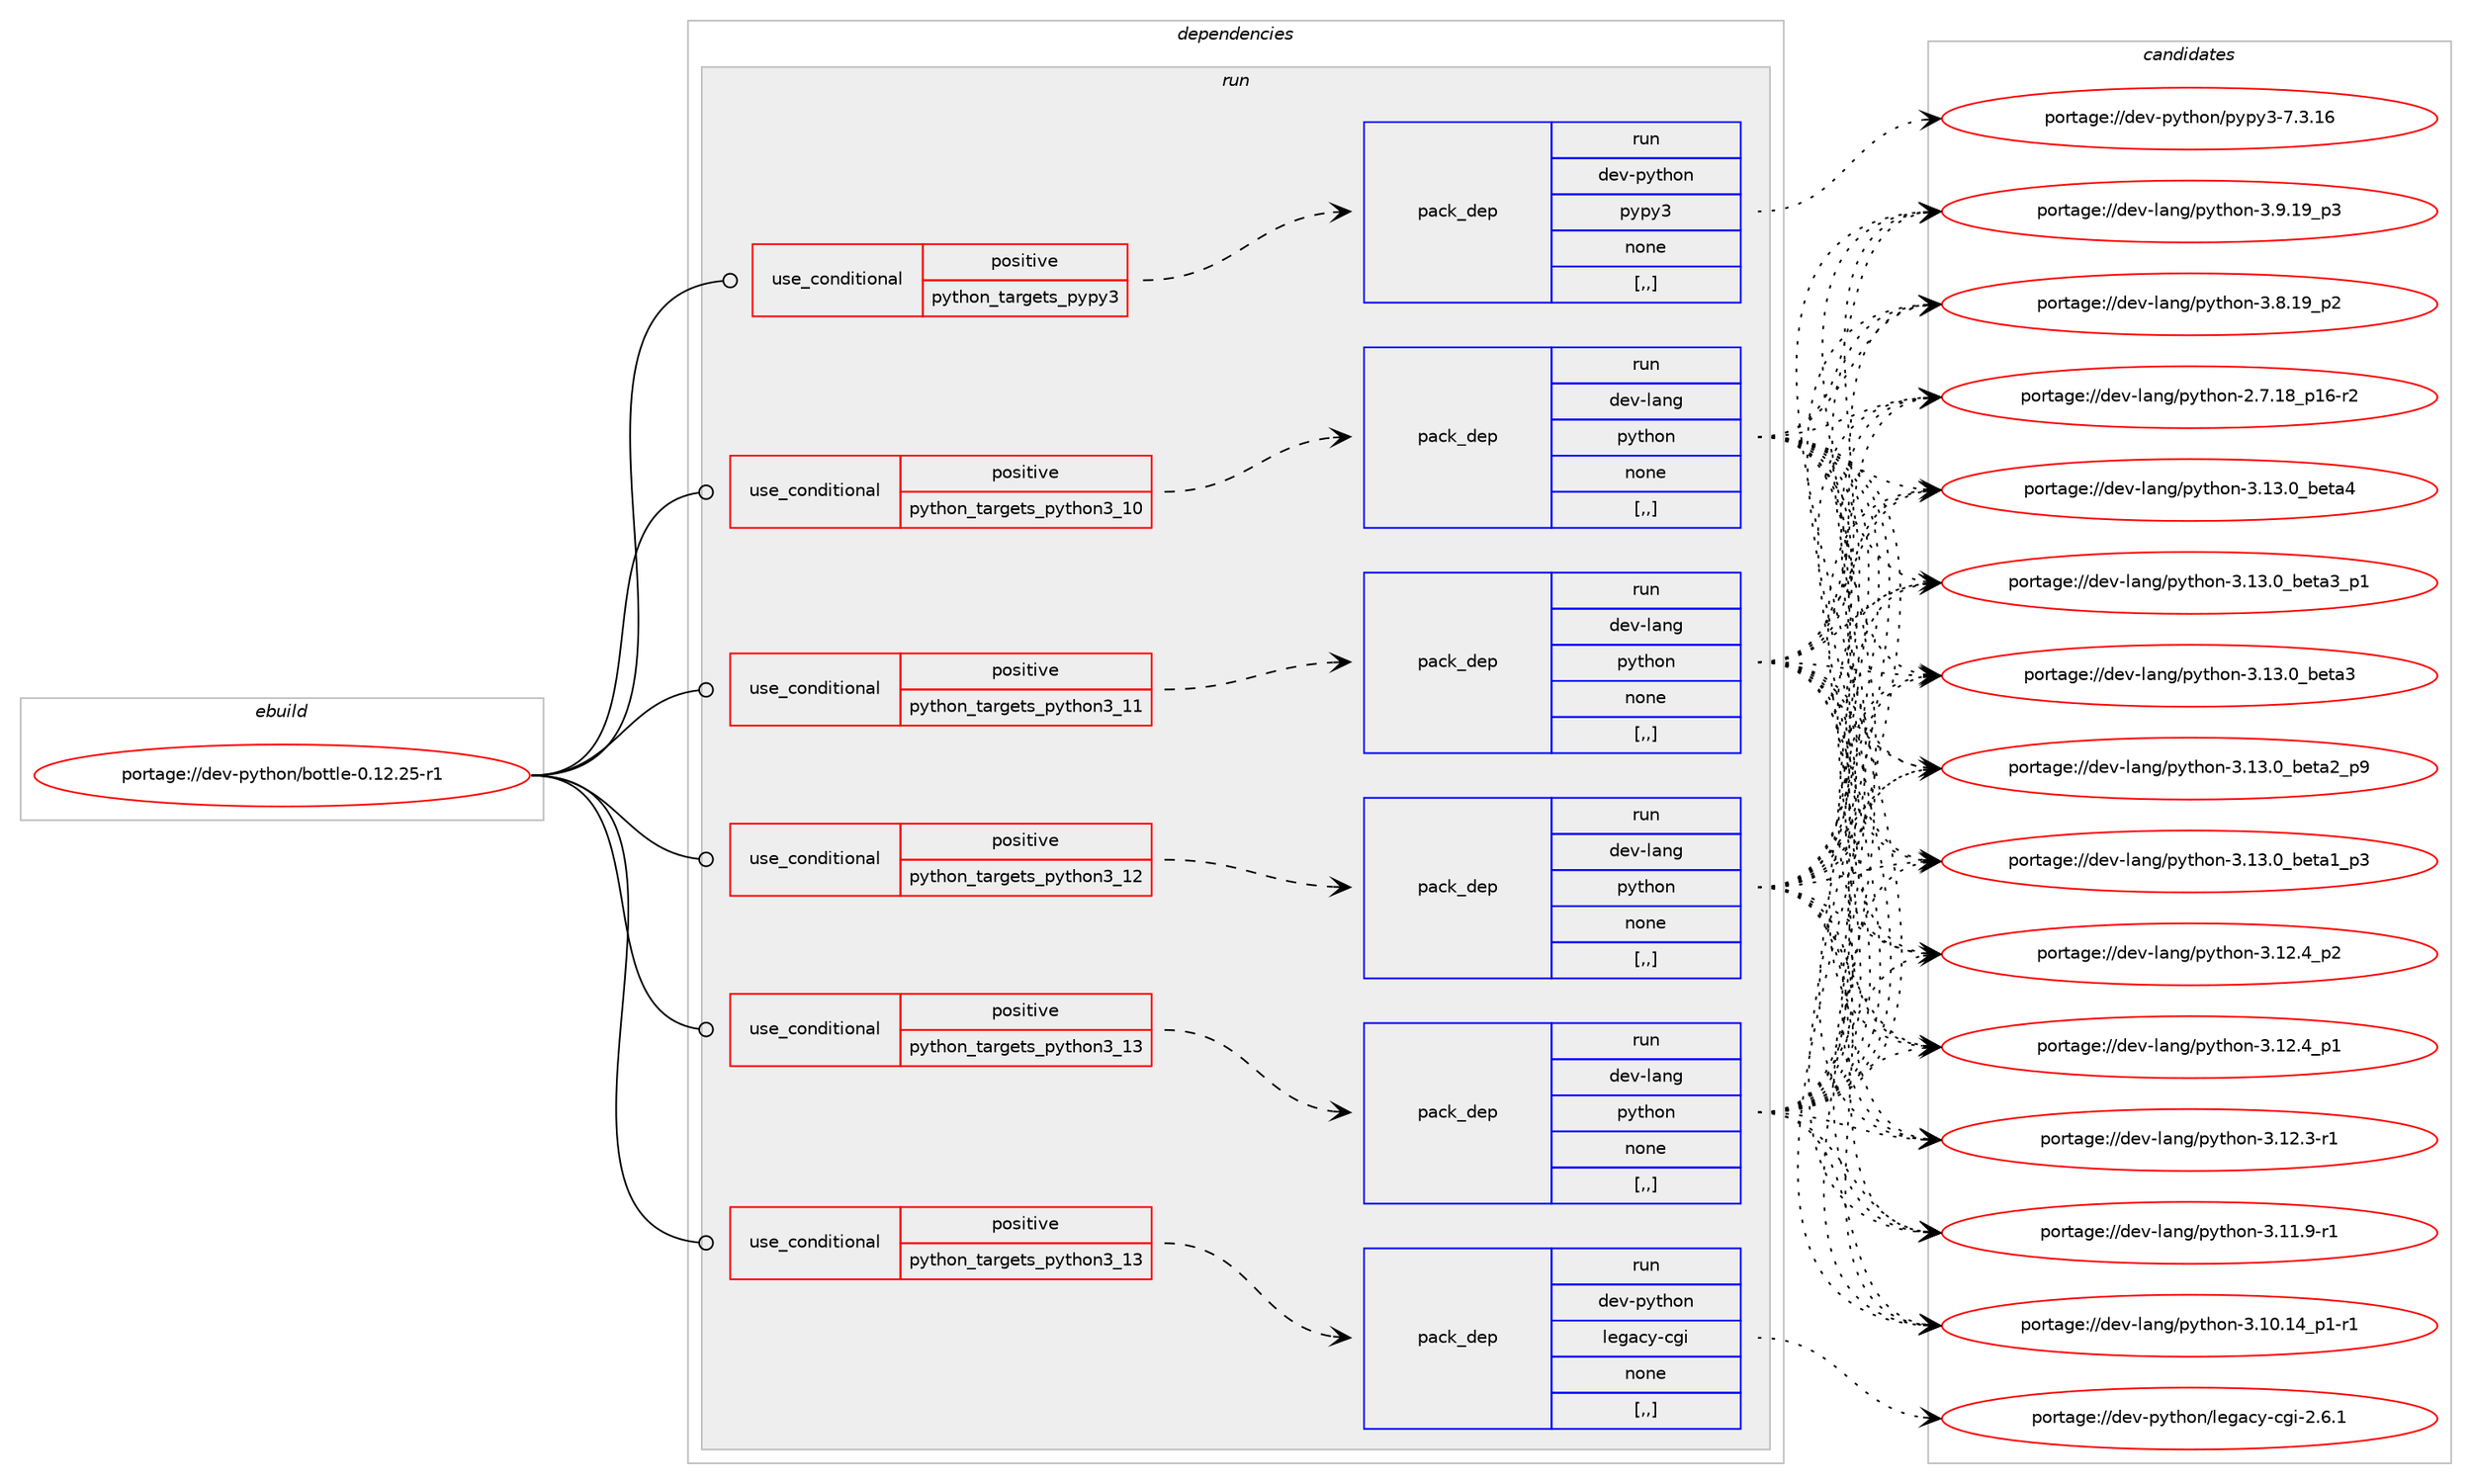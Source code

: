 digraph prolog {

# *************
# Graph options
# *************

newrank=true;
concentrate=true;
compound=true;
graph [rankdir=LR,fontname=Helvetica,fontsize=10,ranksep=1.5];#, ranksep=2.5, nodesep=0.2];
edge  [arrowhead=vee];
node  [fontname=Helvetica,fontsize=10];

# **********
# The ebuild
# **********

subgraph cluster_leftcol {
color=gray;
label=<<i>ebuild</i>>;
id [label="portage://dev-python/bottle-0.12.25-r1", color=red, width=4, href="../dev-python/bottle-0.12.25-r1.svg"];
}

# ****************
# The dependencies
# ****************

subgraph cluster_midcol {
color=gray;
label=<<i>dependencies</i>>;
subgraph cluster_compile {
fillcolor="#eeeeee";
style=filled;
label=<<i>compile</i>>;
}
subgraph cluster_compileandrun {
fillcolor="#eeeeee";
style=filled;
label=<<i>compile and run</i>>;
}
subgraph cluster_run {
fillcolor="#eeeeee";
style=filled;
label=<<i>run</i>>;
subgraph cond31491 {
dependency143369 [label=<<TABLE BORDER="0" CELLBORDER="1" CELLSPACING="0" CELLPADDING="4"><TR><TD ROWSPAN="3" CELLPADDING="10">use_conditional</TD></TR><TR><TD>positive</TD></TR><TR><TD>python_targets_pypy3</TD></TR></TABLE>>, shape=none, color=red];
subgraph pack110633 {
dependency143370 [label=<<TABLE BORDER="0" CELLBORDER="1" CELLSPACING="0" CELLPADDING="4" WIDTH="220"><TR><TD ROWSPAN="6" CELLPADDING="30">pack_dep</TD></TR><TR><TD WIDTH="110">run</TD></TR><TR><TD>dev-python</TD></TR><TR><TD>pypy3</TD></TR><TR><TD>none</TD></TR><TR><TD>[,,]</TD></TR></TABLE>>, shape=none, color=blue];
}
dependency143369:e -> dependency143370:w [weight=20,style="dashed",arrowhead="vee"];
}
id:e -> dependency143369:w [weight=20,style="solid",arrowhead="odot"];
subgraph cond31492 {
dependency143371 [label=<<TABLE BORDER="0" CELLBORDER="1" CELLSPACING="0" CELLPADDING="4"><TR><TD ROWSPAN="3" CELLPADDING="10">use_conditional</TD></TR><TR><TD>positive</TD></TR><TR><TD>python_targets_python3_10</TD></TR></TABLE>>, shape=none, color=red];
subgraph pack110634 {
dependency143372 [label=<<TABLE BORDER="0" CELLBORDER="1" CELLSPACING="0" CELLPADDING="4" WIDTH="220"><TR><TD ROWSPAN="6" CELLPADDING="30">pack_dep</TD></TR><TR><TD WIDTH="110">run</TD></TR><TR><TD>dev-lang</TD></TR><TR><TD>python</TD></TR><TR><TD>none</TD></TR><TR><TD>[,,]</TD></TR></TABLE>>, shape=none, color=blue];
}
dependency143371:e -> dependency143372:w [weight=20,style="dashed",arrowhead="vee"];
}
id:e -> dependency143371:w [weight=20,style="solid",arrowhead="odot"];
subgraph cond31493 {
dependency143373 [label=<<TABLE BORDER="0" CELLBORDER="1" CELLSPACING="0" CELLPADDING="4"><TR><TD ROWSPAN="3" CELLPADDING="10">use_conditional</TD></TR><TR><TD>positive</TD></TR><TR><TD>python_targets_python3_11</TD></TR></TABLE>>, shape=none, color=red];
subgraph pack110635 {
dependency143374 [label=<<TABLE BORDER="0" CELLBORDER="1" CELLSPACING="0" CELLPADDING="4" WIDTH="220"><TR><TD ROWSPAN="6" CELLPADDING="30">pack_dep</TD></TR><TR><TD WIDTH="110">run</TD></TR><TR><TD>dev-lang</TD></TR><TR><TD>python</TD></TR><TR><TD>none</TD></TR><TR><TD>[,,]</TD></TR></TABLE>>, shape=none, color=blue];
}
dependency143373:e -> dependency143374:w [weight=20,style="dashed",arrowhead="vee"];
}
id:e -> dependency143373:w [weight=20,style="solid",arrowhead="odot"];
subgraph cond31494 {
dependency143375 [label=<<TABLE BORDER="0" CELLBORDER="1" CELLSPACING="0" CELLPADDING="4"><TR><TD ROWSPAN="3" CELLPADDING="10">use_conditional</TD></TR><TR><TD>positive</TD></TR><TR><TD>python_targets_python3_12</TD></TR></TABLE>>, shape=none, color=red];
subgraph pack110636 {
dependency143376 [label=<<TABLE BORDER="0" CELLBORDER="1" CELLSPACING="0" CELLPADDING="4" WIDTH="220"><TR><TD ROWSPAN="6" CELLPADDING="30">pack_dep</TD></TR><TR><TD WIDTH="110">run</TD></TR><TR><TD>dev-lang</TD></TR><TR><TD>python</TD></TR><TR><TD>none</TD></TR><TR><TD>[,,]</TD></TR></TABLE>>, shape=none, color=blue];
}
dependency143375:e -> dependency143376:w [weight=20,style="dashed",arrowhead="vee"];
}
id:e -> dependency143375:w [weight=20,style="solid",arrowhead="odot"];
subgraph cond31495 {
dependency143377 [label=<<TABLE BORDER="0" CELLBORDER="1" CELLSPACING="0" CELLPADDING="4"><TR><TD ROWSPAN="3" CELLPADDING="10">use_conditional</TD></TR><TR><TD>positive</TD></TR><TR><TD>python_targets_python3_13</TD></TR></TABLE>>, shape=none, color=red];
subgraph pack110637 {
dependency143378 [label=<<TABLE BORDER="0" CELLBORDER="1" CELLSPACING="0" CELLPADDING="4" WIDTH="220"><TR><TD ROWSPAN="6" CELLPADDING="30">pack_dep</TD></TR><TR><TD WIDTH="110">run</TD></TR><TR><TD>dev-lang</TD></TR><TR><TD>python</TD></TR><TR><TD>none</TD></TR><TR><TD>[,,]</TD></TR></TABLE>>, shape=none, color=blue];
}
dependency143377:e -> dependency143378:w [weight=20,style="dashed",arrowhead="vee"];
}
id:e -> dependency143377:w [weight=20,style="solid",arrowhead="odot"];
subgraph cond31496 {
dependency143379 [label=<<TABLE BORDER="0" CELLBORDER="1" CELLSPACING="0" CELLPADDING="4"><TR><TD ROWSPAN="3" CELLPADDING="10">use_conditional</TD></TR><TR><TD>positive</TD></TR><TR><TD>python_targets_python3_13</TD></TR></TABLE>>, shape=none, color=red];
subgraph pack110638 {
dependency143380 [label=<<TABLE BORDER="0" CELLBORDER="1" CELLSPACING="0" CELLPADDING="4" WIDTH="220"><TR><TD ROWSPAN="6" CELLPADDING="30">pack_dep</TD></TR><TR><TD WIDTH="110">run</TD></TR><TR><TD>dev-python</TD></TR><TR><TD>legacy-cgi</TD></TR><TR><TD>none</TD></TR><TR><TD>[,,]</TD></TR></TABLE>>, shape=none, color=blue];
}
dependency143379:e -> dependency143380:w [weight=20,style="dashed",arrowhead="vee"];
}
id:e -> dependency143379:w [weight=20,style="solid",arrowhead="odot"];
}
}

# **************
# The candidates
# **************

subgraph cluster_choices {
rank=same;
color=gray;
label=<<i>candidates</i>>;

subgraph choice110633 {
color=black;
nodesep=1;
choice10010111845112121116104111110471121211121215145554651464954 [label="portage://dev-python/pypy3-7.3.16", color=red, width=4,href="../dev-python/pypy3-7.3.16.svg"];
dependency143370:e -> choice10010111845112121116104111110471121211121215145554651464954:w [style=dotted,weight="100"];
}
subgraph choice110634 {
color=black;
nodesep=1;
choice1001011184510897110103471121211161041111104551464951464895981011169752 [label="portage://dev-lang/python-3.13.0_beta4", color=red, width=4,href="../dev-lang/python-3.13.0_beta4.svg"];
choice10010111845108971101034711212111610411111045514649514648959810111697519511249 [label="portage://dev-lang/python-3.13.0_beta3_p1", color=red, width=4,href="../dev-lang/python-3.13.0_beta3_p1.svg"];
choice1001011184510897110103471121211161041111104551464951464895981011169751 [label="portage://dev-lang/python-3.13.0_beta3", color=red, width=4,href="../dev-lang/python-3.13.0_beta3.svg"];
choice10010111845108971101034711212111610411111045514649514648959810111697509511257 [label="portage://dev-lang/python-3.13.0_beta2_p9", color=red, width=4,href="../dev-lang/python-3.13.0_beta2_p9.svg"];
choice10010111845108971101034711212111610411111045514649514648959810111697499511251 [label="portage://dev-lang/python-3.13.0_beta1_p3", color=red, width=4,href="../dev-lang/python-3.13.0_beta1_p3.svg"];
choice100101118451089711010347112121116104111110455146495046529511250 [label="portage://dev-lang/python-3.12.4_p2", color=red, width=4,href="../dev-lang/python-3.12.4_p2.svg"];
choice100101118451089711010347112121116104111110455146495046529511249 [label="portage://dev-lang/python-3.12.4_p1", color=red, width=4,href="../dev-lang/python-3.12.4_p1.svg"];
choice100101118451089711010347112121116104111110455146495046514511449 [label="portage://dev-lang/python-3.12.3-r1", color=red, width=4,href="../dev-lang/python-3.12.3-r1.svg"];
choice100101118451089711010347112121116104111110455146494946574511449 [label="portage://dev-lang/python-3.11.9-r1", color=red, width=4,href="../dev-lang/python-3.11.9-r1.svg"];
choice100101118451089711010347112121116104111110455146494846495295112494511449 [label="portage://dev-lang/python-3.10.14_p1-r1", color=red, width=4,href="../dev-lang/python-3.10.14_p1-r1.svg"];
choice100101118451089711010347112121116104111110455146574649579511251 [label="portage://dev-lang/python-3.9.19_p3", color=red, width=4,href="../dev-lang/python-3.9.19_p3.svg"];
choice100101118451089711010347112121116104111110455146564649579511250 [label="portage://dev-lang/python-3.8.19_p2", color=red, width=4,href="../dev-lang/python-3.8.19_p2.svg"];
choice100101118451089711010347112121116104111110455046554649569511249544511450 [label="portage://dev-lang/python-2.7.18_p16-r2", color=red, width=4,href="../dev-lang/python-2.7.18_p16-r2.svg"];
dependency143372:e -> choice1001011184510897110103471121211161041111104551464951464895981011169752:w [style=dotted,weight="100"];
dependency143372:e -> choice10010111845108971101034711212111610411111045514649514648959810111697519511249:w [style=dotted,weight="100"];
dependency143372:e -> choice1001011184510897110103471121211161041111104551464951464895981011169751:w [style=dotted,weight="100"];
dependency143372:e -> choice10010111845108971101034711212111610411111045514649514648959810111697509511257:w [style=dotted,weight="100"];
dependency143372:e -> choice10010111845108971101034711212111610411111045514649514648959810111697499511251:w [style=dotted,weight="100"];
dependency143372:e -> choice100101118451089711010347112121116104111110455146495046529511250:w [style=dotted,weight="100"];
dependency143372:e -> choice100101118451089711010347112121116104111110455146495046529511249:w [style=dotted,weight="100"];
dependency143372:e -> choice100101118451089711010347112121116104111110455146495046514511449:w [style=dotted,weight="100"];
dependency143372:e -> choice100101118451089711010347112121116104111110455146494946574511449:w [style=dotted,weight="100"];
dependency143372:e -> choice100101118451089711010347112121116104111110455146494846495295112494511449:w [style=dotted,weight="100"];
dependency143372:e -> choice100101118451089711010347112121116104111110455146574649579511251:w [style=dotted,weight="100"];
dependency143372:e -> choice100101118451089711010347112121116104111110455146564649579511250:w [style=dotted,weight="100"];
dependency143372:e -> choice100101118451089711010347112121116104111110455046554649569511249544511450:w [style=dotted,weight="100"];
}
subgraph choice110635 {
color=black;
nodesep=1;
choice1001011184510897110103471121211161041111104551464951464895981011169752 [label="portage://dev-lang/python-3.13.0_beta4", color=red, width=4,href="../dev-lang/python-3.13.0_beta4.svg"];
choice10010111845108971101034711212111610411111045514649514648959810111697519511249 [label="portage://dev-lang/python-3.13.0_beta3_p1", color=red, width=4,href="../dev-lang/python-3.13.0_beta3_p1.svg"];
choice1001011184510897110103471121211161041111104551464951464895981011169751 [label="portage://dev-lang/python-3.13.0_beta3", color=red, width=4,href="../dev-lang/python-3.13.0_beta3.svg"];
choice10010111845108971101034711212111610411111045514649514648959810111697509511257 [label="portage://dev-lang/python-3.13.0_beta2_p9", color=red, width=4,href="../dev-lang/python-3.13.0_beta2_p9.svg"];
choice10010111845108971101034711212111610411111045514649514648959810111697499511251 [label="portage://dev-lang/python-3.13.0_beta1_p3", color=red, width=4,href="../dev-lang/python-3.13.0_beta1_p3.svg"];
choice100101118451089711010347112121116104111110455146495046529511250 [label="portage://dev-lang/python-3.12.4_p2", color=red, width=4,href="../dev-lang/python-3.12.4_p2.svg"];
choice100101118451089711010347112121116104111110455146495046529511249 [label="portage://dev-lang/python-3.12.4_p1", color=red, width=4,href="../dev-lang/python-3.12.4_p1.svg"];
choice100101118451089711010347112121116104111110455146495046514511449 [label="portage://dev-lang/python-3.12.3-r1", color=red, width=4,href="../dev-lang/python-3.12.3-r1.svg"];
choice100101118451089711010347112121116104111110455146494946574511449 [label="portage://dev-lang/python-3.11.9-r1", color=red, width=4,href="../dev-lang/python-3.11.9-r1.svg"];
choice100101118451089711010347112121116104111110455146494846495295112494511449 [label="portage://dev-lang/python-3.10.14_p1-r1", color=red, width=4,href="../dev-lang/python-3.10.14_p1-r1.svg"];
choice100101118451089711010347112121116104111110455146574649579511251 [label="portage://dev-lang/python-3.9.19_p3", color=red, width=4,href="../dev-lang/python-3.9.19_p3.svg"];
choice100101118451089711010347112121116104111110455146564649579511250 [label="portage://dev-lang/python-3.8.19_p2", color=red, width=4,href="../dev-lang/python-3.8.19_p2.svg"];
choice100101118451089711010347112121116104111110455046554649569511249544511450 [label="portage://dev-lang/python-2.7.18_p16-r2", color=red, width=4,href="../dev-lang/python-2.7.18_p16-r2.svg"];
dependency143374:e -> choice1001011184510897110103471121211161041111104551464951464895981011169752:w [style=dotted,weight="100"];
dependency143374:e -> choice10010111845108971101034711212111610411111045514649514648959810111697519511249:w [style=dotted,weight="100"];
dependency143374:e -> choice1001011184510897110103471121211161041111104551464951464895981011169751:w [style=dotted,weight="100"];
dependency143374:e -> choice10010111845108971101034711212111610411111045514649514648959810111697509511257:w [style=dotted,weight="100"];
dependency143374:e -> choice10010111845108971101034711212111610411111045514649514648959810111697499511251:w [style=dotted,weight="100"];
dependency143374:e -> choice100101118451089711010347112121116104111110455146495046529511250:w [style=dotted,weight="100"];
dependency143374:e -> choice100101118451089711010347112121116104111110455146495046529511249:w [style=dotted,weight="100"];
dependency143374:e -> choice100101118451089711010347112121116104111110455146495046514511449:w [style=dotted,weight="100"];
dependency143374:e -> choice100101118451089711010347112121116104111110455146494946574511449:w [style=dotted,weight="100"];
dependency143374:e -> choice100101118451089711010347112121116104111110455146494846495295112494511449:w [style=dotted,weight="100"];
dependency143374:e -> choice100101118451089711010347112121116104111110455146574649579511251:w [style=dotted,weight="100"];
dependency143374:e -> choice100101118451089711010347112121116104111110455146564649579511250:w [style=dotted,weight="100"];
dependency143374:e -> choice100101118451089711010347112121116104111110455046554649569511249544511450:w [style=dotted,weight="100"];
}
subgraph choice110636 {
color=black;
nodesep=1;
choice1001011184510897110103471121211161041111104551464951464895981011169752 [label="portage://dev-lang/python-3.13.0_beta4", color=red, width=4,href="../dev-lang/python-3.13.0_beta4.svg"];
choice10010111845108971101034711212111610411111045514649514648959810111697519511249 [label="portage://dev-lang/python-3.13.0_beta3_p1", color=red, width=4,href="../dev-lang/python-3.13.0_beta3_p1.svg"];
choice1001011184510897110103471121211161041111104551464951464895981011169751 [label="portage://dev-lang/python-3.13.0_beta3", color=red, width=4,href="../dev-lang/python-3.13.0_beta3.svg"];
choice10010111845108971101034711212111610411111045514649514648959810111697509511257 [label="portage://dev-lang/python-3.13.0_beta2_p9", color=red, width=4,href="../dev-lang/python-3.13.0_beta2_p9.svg"];
choice10010111845108971101034711212111610411111045514649514648959810111697499511251 [label="portage://dev-lang/python-3.13.0_beta1_p3", color=red, width=4,href="../dev-lang/python-3.13.0_beta1_p3.svg"];
choice100101118451089711010347112121116104111110455146495046529511250 [label="portage://dev-lang/python-3.12.4_p2", color=red, width=4,href="../dev-lang/python-3.12.4_p2.svg"];
choice100101118451089711010347112121116104111110455146495046529511249 [label="portage://dev-lang/python-3.12.4_p1", color=red, width=4,href="../dev-lang/python-3.12.4_p1.svg"];
choice100101118451089711010347112121116104111110455146495046514511449 [label="portage://dev-lang/python-3.12.3-r1", color=red, width=4,href="../dev-lang/python-3.12.3-r1.svg"];
choice100101118451089711010347112121116104111110455146494946574511449 [label="portage://dev-lang/python-3.11.9-r1", color=red, width=4,href="../dev-lang/python-3.11.9-r1.svg"];
choice100101118451089711010347112121116104111110455146494846495295112494511449 [label="portage://dev-lang/python-3.10.14_p1-r1", color=red, width=4,href="../dev-lang/python-3.10.14_p1-r1.svg"];
choice100101118451089711010347112121116104111110455146574649579511251 [label="portage://dev-lang/python-3.9.19_p3", color=red, width=4,href="../dev-lang/python-3.9.19_p3.svg"];
choice100101118451089711010347112121116104111110455146564649579511250 [label="portage://dev-lang/python-3.8.19_p2", color=red, width=4,href="../dev-lang/python-3.8.19_p2.svg"];
choice100101118451089711010347112121116104111110455046554649569511249544511450 [label="portage://dev-lang/python-2.7.18_p16-r2", color=red, width=4,href="../dev-lang/python-2.7.18_p16-r2.svg"];
dependency143376:e -> choice1001011184510897110103471121211161041111104551464951464895981011169752:w [style=dotted,weight="100"];
dependency143376:e -> choice10010111845108971101034711212111610411111045514649514648959810111697519511249:w [style=dotted,weight="100"];
dependency143376:e -> choice1001011184510897110103471121211161041111104551464951464895981011169751:w [style=dotted,weight="100"];
dependency143376:e -> choice10010111845108971101034711212111610411111045514649514648959810111697509511257:w [style=dotted,weight="100"];
dependency143376:e -> choice10010111845108971101034711212111610411111045514649514648959810111697499511251:w [style=dotted,weight="100"];
dependency143376:e -> choice100101118451089711010347112121116104111110455146495046529511250:w [style=dotted,weight="100"];
dependency143376:e -> choice100101118451089711010347112121116104111110455146495046529511249:w [style=dotted,weight="100"];
dependency143376:e -> choice100101118451089711010347112121116104111110455146495046514511449:w [style=dotted,weight="100"];
dependency143376:e -> choice100101118451089711010347112121116104111110455146494946574511449:w [style=dotted,weight="100"];
dependency143376:e -> choice100101118451089711010347112121116104111110455146494846495295112494511449:w [style=dotted,weight="100"];
dependency143376:e -> choice100101118451089711010347112121116104111110455146574649579511251:w [style=dotted,weight="100"];
dependency143376:e -> choice100101118451089711010347112121116104111110455146564649579511250:w [style=dotted,weight="100"];
dependency143376:e -> choice100101118451089711010347112121116104111110455046554649569511249544511450:w [style=dotted,weight="100"];
}
subgraph choice110637 {
color=black;
nodesep=1;
choice1001011184510897110103471121211161041111104551464951464895981011169752 [label="portage://dev-lang/python-3.13.0_beta4", color=red, width=4,href="../dev-lang/python-3.13.0_beta4.svg"];
choice10010111845108971101034711212111610411111045514649514648959810111697519511249 [label="portage://dev-lang/python-3.13.0_beta3_p1", color=red, width=4,href="../dev-lang/python-3.13.0_beta3_p1.svg"];
choice1001011184510897110103471121211161041111104551464951464895981011169751 [label="portage://dev-lang/python-3.13.0_beta3", color=red, width=4,href="../dev-lang/python-3.13.0_beta3.svg"];
choice10010111845108971101034711212111610411111045514649514648959810111697509511257 [label="portage://dev-lang/python-3.13.0_beta2_p9", color=red, width=4,href="../dev-lang/python-3.13.0_beta2_p9.svg"];
choice10010111845108971101034711212111610411111045514649514648959810111697499511251 [label="portage://dev-lang/python-3.13.0_beta1_p3", color=red, width=4,href="../dev-lang/python-3.13.0_beta1_p3.svg"];
choice100101118451089711010347112121116104111110455146495046529511250 [label="portage://dev-lang/python-3.12.4_p2", color=red, width=4,href="../dev-lang/python-3.12.4_p2.svg"];
choice100101118451089711010347112121116104111110455146495046529511249 [label="portage://dev-lang/python-3.12.4_p1", color=red, width=4,href="../dev-lang/python-3.12.4_p1.svg"];
choice100101118451089711010347112121116104111110455146495046514511449 [label="portage://dev-lang/python-3.12.3-r1", color=red, width=4,href="../dev-lang/python-3.12.3-r1.svg"];
choice100101118451089711010347112121116104111110455146494946574511449 [label="portage://dev-lang/python-3.11.9-r1", color=red, width=4,href="../dev-lang/python-3.11.9-r1.svg"];
choice100101118451089711010347112121116104111110455146494846495295112494511449 [label="portage://dev-lang/python-3.10.14_p1-r1", color=red, width=4,href="../dev-lang/python-3.10.14_p1-r1.svg"];
choice100101118451089711010347112121116104111110455146574649579511251 [label="portage://dev-lang/python-3.9.19_p3", color=red, width=4,href="../dev-lang/python-3.9.19_p3.svg"];
choice100101118451089711010347112121116104111110455146564649579511250 [label="portage://dev-lang/python-3.8.19_p2", color=red, width=4,href="../dev-lang/python-3.8.19_p2.svg"];
choice100101118451089711010347112121116104111110455046554649569511249544511450 [label="portage://dev-lang/python-2.7.18_p16-r2", color=red, width=4,href="../dev-lang/python-2.7.18_p16-r2.svg"];
dependency143378:e -> choice1001011184510897110103471121211161041111104551464951464895981011169752:w [style=dotted,weight="100"];
dependency143378:e -> choice10010111845108971101034711212111610411111045514649514648959810111697519511249:w [style=dotted,weight="100"];
dependency143378:e -> choice1001011184510897110103471121211161041111104551464951464895981011169751:w [style=dotted,weight="100"];
dependency143378:e -> choice10010111845108971101034711212111610411111045514649514648959810111697509511257:w [style=dotted,weight="100"];
dependency143378:e -> choice10010111845108971101034711212111610411111045514649514648959810111697499511251:w [style=dotted,weight="100"];
dependency143378:e -> choice100101118451089711010347112121116104111110455146495046529511250:w [style=dotted,weight="100"];
dependency143378:e -> choice100101118451089711010347112121116104111110455146495046529511249:w [style=dotted,weight="100"];
dependency143378:e -> choice100101118451089711010347112121116104111110455146495046514511449:w [style=dotted,weight="100"];
dependency143378:e -> choice100101118451089711010347112121116104111110455146494946574511449:w [style=dotted,weight="100"];
dependency143378:e -> choice100101118451089711010347112121116104111110455146494846495295112494511449:w [style=dotted,weight="100"];
dependency143378:e -> choice100101118451089711010347112121116104111110455146574649579511251:w [style=dotted,weight="100"];
dependency143378:e -> choice100101118451089711010347112121116104111110455146564649579511250:w [style=dotted,weight="100"];
dependency143378:e -> choice100101118451089711010347112121116104111110455046554649569511249544511450:w [style=dotted,weight="100"];
}
subgraph choice110638 {
color=black;
nodesep=1;
choice100101118451121211161041111104710810110397991214599103105455046544649 [label="portage://dev-python/legacy-cgi-2.6.1", color=red, width=4,href="../dev-python/legacy-cgi-2.6.1.svg"];
dependency143380:e -> choice100101118451121211161041111104710810110397991214599103105455046544649:w [style=dotted,weight="100"];
}
}

}

